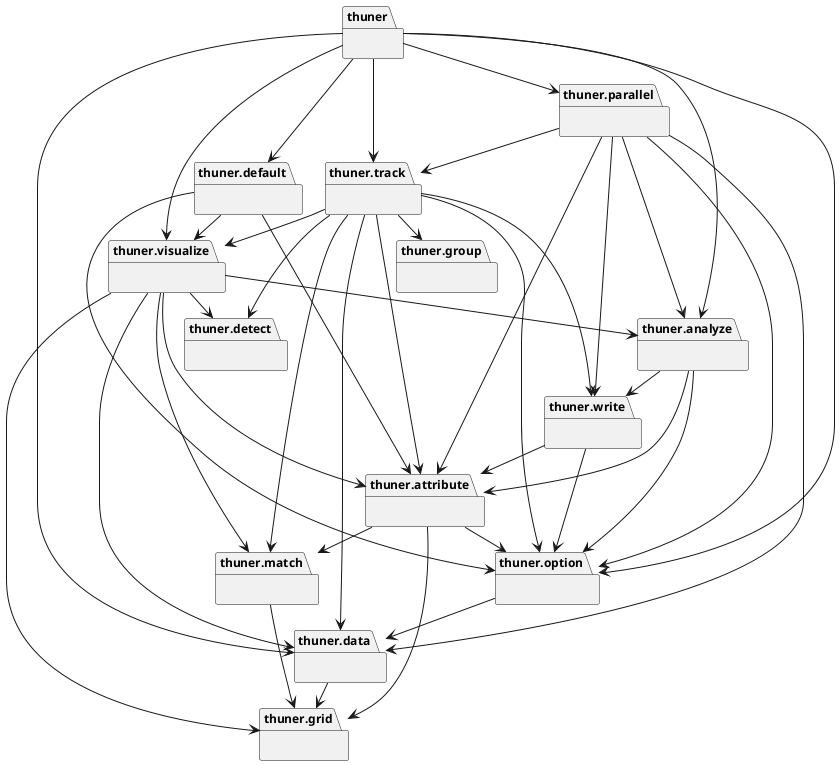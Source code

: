 @startuml packages
set namespaceSeparator none
skinparam nodesep 15
skinparam ranksep 25
<style>
package {
    FontSize 12
}
</style>
package "thuner" as thuner {
}
package "thuner.analyze" as thuner.analyze {
}
package "thuner.attribute" as thuner.attribute {
}
package "thuner.data" as thuner.data {
}
package "thuner.default" as thuner.default {
}
package "thuner.detect" as thuner.detect {
}
package "thuner.grid" as thuner.grid {
}
package "thuner.group" as thuner.group {
}
package "thuner.match" as thuner.match {
}
package "thuner.option" as thuner.option {
}
package "thuner.parallel" as thuner.parallel {
}
package "thuner.track" as thuner.track {
}
package "thuner.visualize" as thuner.visualize {
}
package "thuner.write" as thuner.write {
}
thuner --> thuner.analyze
thuner --> thuner.data
thuner --> thuner.default
thuner --> thuner.option
thuner --> thuner.parallel
thuner --> thuner.track
thuner --> thuner.visualize
thuner.analyze --> thuner.attribute
thuner.analyze --> thuner.option
thuner.analyze --> thuner.write
thuner.attribute --> thuner.option
thuner.attribute --> thuner.grid
thuner.attribute --> thuner.match
thuner.data --> thuner.grid
thuner.default --> thuner.attribute
thuner.default --> thuner.option
thuner.default --> thuner.visualize
thuner.match --> thuner.grid
thuner.option --> thuner.data
thuner.parallel --> thuner.analyze
thuner.parallel --> thuner.attribute
thuner.parallel --> thuner.data
thuner.parallel --> thuner.option
thuner.parallel --> thuner.track
thuner.parallel --> thuner.write
thuner.track --> thuner.attribute
thuner.track --> thuner.data
thuner.track --> thuner.detect
thuner.track --> thuner.group
thuner.track --> thuner.match
thuner.track --> thuner.option
thuner.track --> thuner.visualize
thuner.track --> thuner.write
thuner.visualize --> thuner.analyze
thuner.visualize --> thuner.attribute
thuner.visualize --> thuner.data
thuner.visualize --> thuner.detect
thuner.visualize --> thuner.grid
thuner.visualize --> thuner.match
thuner.write --> thuner.attribute
thuner.write --> thuner.option
@enduml
